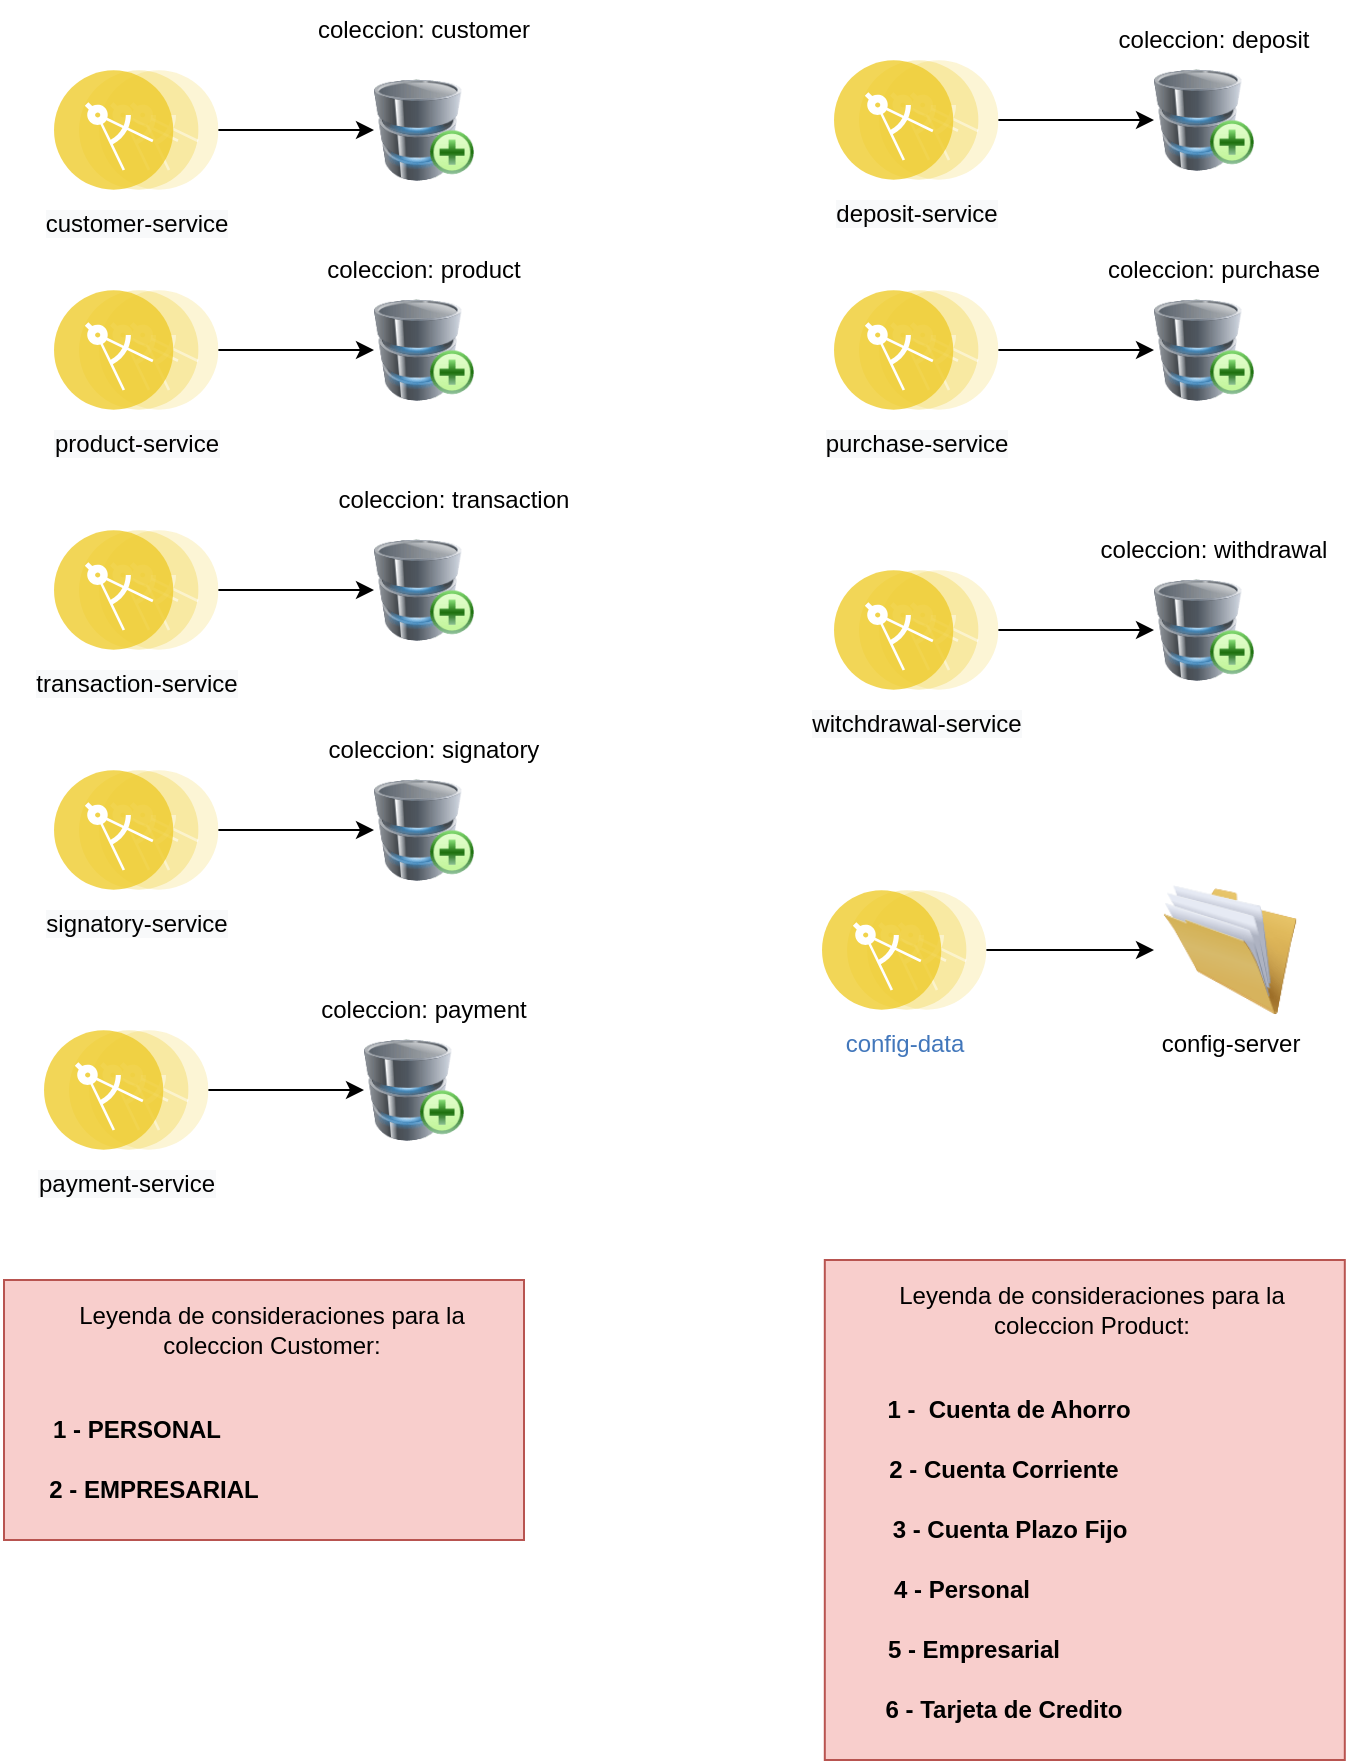 <mxfile version="19.0.3" type="device"><diagram id="LM8OWtnbb5HLkewRygBx" name="Diagrama - Proyecto 1"><mxGraphModel dx="1043" dy="719" grid="1" gridSize="10" guides="1" tooltips="1" connect="1" arrows="1" fold="1" page="1" pageScale="1" pageWidth="827" pageHeight="1169" math="0" shadow="0"><root><mxCell id="0"/><mxCell id="1" parent="0"/><mxCell id="nZh3GTiwbaV3v1Xgiu4z-1" value="" style="image;html=1;image=img/lib/clip_art/computers/Database_Add_128x128.png" vertex="1" parent="1"><mxGeometry x="245" y="70" width="50" height="70" as="geometry"/></mxCell><mxCell id="nZh3GTiwbaV3v1Xgiu4z-4" value="coleccion: customer" style="text;html=1;strokeColor=none;fillColor=none;align=center;verticalAlign=middle;whiteSpace=wrap;rounded=0;" vertex="1" parent="1"><mxGeometry x="200" y="40" width="140" height="30" as="geometry"/></mxCell><mxCell id="nZh3GTiwbaV3v1Xgiu4z-6" value="" style="image;html=1;image=img/lib/clip_art/computers/Database_Add_128x128.png" vertex="1" parent="1"><mxGeometry x="245" y="180" width="50" height="70" as="geometry"/></mxCell><mxCell id="nZh3GTiwbaV3v1Xgiu4z-8" value="coleccion: product" style="text;html=1;strokeColor=none;fillColor=none;align=center;verticalAlign=middle;whiteSpace=wrap;rounded=0;" vertex="1" parent="1"><mxGeometry x="200" y="160" width="140" height="30" as="geometry"/></mxCell><mxCell id="nZh3GTiwbaV3v1Xgiu4z-10" value="" style="image;html=1;image=img/lib/clip_art/computers/Database_Add_128x128.png" vertex="1" parent="1"><mxGeometry x="245" y="300" width="50" height="70" as="geometry"/></mxCell><mxCell id="nZh3GTiwbaV3v1Xgiu4z-12" value="coleccion: transaction" style="text;html=1;strokeColor=none;fillColor=none;align=center;verticalAlign=middle;whiteSpace=wrap;rounded=0;" vertex="1" parent="1"><mxGeometry x="215" y="275" width="140" height="30" as="geometry"/></mxCell><mxCell id="nZh3GTiwbaV3v1Xgiu4z-15" style="edgeStyle=orthogonalEdgeStyle;rounded=0;orthogonalLoop=1;jettySize=auto;html=1;" edge="1" parent="1" source="nZh3GTiwbaV3v1Xgiu4z-13" target="nZh3GTiwbaV3v1Xgiu4z-1"><mxGeometry relative="1" as="geometry"/></mxCell><mxCell id="nZh3GTiwbaV3v1Xgiu4z-13" value="&lt;span style=&quot;color: rgb(0, 0, 0); background-color: rgb(248, 249, 250);&quot;&gt;customer-service&lt;/span&gt;" style="aspect=fixed;perimeter=ellipsePerimeter;html=1;align=center;shadow=0;dashed=0;fontColor=#4277BB;labelBackgroundColor=#ffffff;fontSize=12;spacingTop=3;image;image=img/lib/ibm/applications/microservice.svg;" vertex="1" parent="1"><mxGeometry x="85" y="75" width="82.2" height="60" as="geometry"/></mxCell><mxCell id="nZh3GTiwbaV3v1Xgiu4z-17" style="edgeStyle=orthogonalEdgeStyle;rounded=0;orthogonalLoop=1;jettySize=auto;html=1;entryX=0;entryY=0.5;entryDx=0;entryDy=0;" edge="1" parent="1" source="nZh3GTiwbaV3v1Xgiu4z-16" target="nZh3GTiwbaV3v1Xgiu4z-6"><mxGeometry relative="1" as="geometry"/></mxCell><mxCell id="nZh3GTiwbaV3v1Xgiu4z-16" value="&lt;span style=&quot;color: rgb(0, 0, 0); background-color: rgb(248, 249, 250);&quot;&gt;product-service&lt;/span&gt;" style="aspect=fixed;perimeter=ellipsePerimeter;html=1;align=center;shadow=0;dashed=0;fontColor=#4277BB;labelBackgroundColor=#ffffff;fontSize=12;spacingTop=3;image;image=img/lib/ibm/applications/microservice.svg;" vertex="1" parent="1"><mxGeometry x="85" y="185" width="82.2" height="60" as="geometry"/></mxCell><mxCell id="nZh3GTiwbaV3v1Xgiu4z-19" style="edgeStyle=orthogonalEdgeStyle;rounded=0;orthogonalLoop=1;jettySize=auto;html=1;" edge="1" parent="1" source="nZh3GTiwbaV3v1Xgiu4z-18" target="nZh3GTiwbaV3v1Xgiu4z-10"><mxGeometry relative="1" as="geometry"/></mxCell><mxCell id="nZh3GTiwbaV3v1Xgiu4z-18" value="&lt;span style=&quot;color: rgb(0, 0, 0); background-color: rgb(248, 249, 250);&quot;&gt;transaction-service&lt;/span&gt;" style="aspect=fixed;perimeter=ellipsePerimeter;html=1;align=center;shadow=0;dashed=0;fontColor=#4277BB;labelBackgroundColor=#ffffff;fontSize=12;spacingTop=3;image;image=img/lib/ibm/applications/microservice.svg;" vertex="1" parent="1"><mxGeometry x="85" y="305" width="82.2" height="60" as="geometry"/></mxCell><mxCell id="nZh3GTiwbaV3v1Xgiu4z-23" style="edgeStyle=orthogonalEdgeStyle;rounded=0;orthogonalLoop=1;jettySize=auto;html=1;entryX=0;entryY=0.5;entryDx=0;entryDy=0;" edge="1" parent="1" source="nZh3GTiwbaV3v1Xgiu4z-20" target="nZh3GTiwbaV3v1Xgiu4z-21"><mxGeometry relative="1" as="geometry"/></mxCell><mxCell id="nZh3GTiwbaV3v1Xgiu4z-20" value="&lt;span style=&quot;color: rgb(0, 0, 0); background-color: rgb(248, 249, 250);&quot;&gt;signatory-service&lt;/span&gt;" style="aspect=fixed;perimeter=ellipsePerimeter;html=1;align=center;shadow=0;dashed=0;fontColor=#4277BB;labelBackgroundColor=#ffffff;fontSize=12;spacingTop=3;image;image=img/lib/ibm/applications/microservice.svg;" vertex="1" parent="1"><mxGeometry x="85" y="425" width="82.2" height="60" as="geometry"/></mxCell><mxCell id="nZh3GTiwbaV3v1Xgiu4z-21" value="" style="image;html=1;image=img/lib/clip_art/computers/Database_Add_128x128.png" vertex="1" parent="1"><mxGeometry x="245" y="420" width="50" height="70" as="geometry"/></mxCell><mxCell id="nZh3GTiwbaV3v1Xgiu4z-22" value="coleccion: signatory" style="text;html=1;strokeColor=none;fillColor=none;align=center;verticalAlign=middle;whiteSpace=wrap;rounded=0;" vertex="1" parent="1"><mxGeometry x="205" y="400" width="140" height="30" as="geometry"/></mxCell><mxCell id="nZh3GTiwbaV3v1Xgiu4z-24" style="edgeStyle=orthogonalEdgeStyle;rounded=0;orthogonalLoop=1;jettySize=auto;html=1;entryX=0;entryY=0.5;entryDx=0;entryDy=0;" edge="1" parent="1" source="nZh3GTiwbaV3v1Xgiu4z-25" target="nZh3GTiwbaV3v1Xgiu4z-26"><mxGeometry relative="1" as="geometry"/></mxCell><mxCell id="nZh3GTiwbaV3v1Xgiu4z-25" value="&lt;span style=&quot;color: rgb(0, 0, 0); background-color: rgb(248, 249, 250);&quot;&gt;payment-service&lt;/span&gt;" style="aspect=fixed;perimeter=ellipsePerimeter;html=1;align=center;shadow=0;dashed=0;fontColor=#4277BB;labelBackgroundColor=#ffffff;fontSize=12;spacingTop=3;image;image=img/lib/ibm/applications/microservice.svg;" vertex="1" parent="1"><mxGeometry x="80" y="555" width="82.2" height="60" as="geometry"/></mxCell><mxCell id="nZh3GTiwbaV3v1Xgiu4z-26" value="" style="image;html=1;image=img/lib/clip_art/computers/Database_Add_128x128.png" vertex="1" parent="1"><mxGeometry x="240" y="550" width="50" height="70" as="geometry"/></mxCell><mxCell id="nZh3GTiwbaV3v1Xgiu4z-27" value="coleccion: payment" style="text;html=1;strokeColor=none;fillColor=none;align=center;verticalAlign=middle;whiteSpace=wrap;rounded=0;" vertex="1" parent="1"><mxGeometry x="200" y="530" width="140" height="30" as="geometry"/></mxCell><mxCell id="nZh3GTiwbaV3v1Xgiu4z-28" style="edgeStyle=orthogonalEdgeStyle;rounded=0;orthogonalLoop=1;jettySize=auto;html=1;entryX=0;entryY=0.5;entryDx=0;entryDy=0;" edge="1" parent="1" source="nZh3GTiwbaV3v1Xgiu4z-29" target="nZh3GTiwbaV3v1Xgiu4z-30"><mxGeometry relative="1" as="geometry"/></mxCell><mxCell id="nZh3GTiwbaV3v1Xgiu4z-29" value="&lt;span style=&quot;color: rgb(0, 0, 0); background-color: rgb(248, 249, 250);&quot;&gt;deposit-service&lt;/span&gt;" style="aspect=fixed;perimeter=ellipsePerimeter;html=1;align=center;shadow=0;dashed=0;fontColor=#4277BB;labelBackgroundColor=#ffffff;fontSize=12;spacingTop=3;image;image=img/lib/ibm/applications/microservice.svg;" vertex="1" parent="1"><mxGeometry x="475" y="70" width="82.2" height="60" as="geometry"/></mxCell><mxCell id="nZh3GTiwbaV3v1Xgiu4z-30" value="" style="image;html=1;image=img/lib/clip_art/computers/Database_Add_128x128.png" vertex="1" parent="1"><mxGeometry x="635" y="65" width="50" height="70" as="geometry"/></mxCell><mxCell id="nZh3GTiwbaV3v1Xgiu4z-31" value="coleccion: deposit" style="text;html=1;strokeColor=none;fillColor=none;align=center;verticalAlign=middle;whiteSpace=wrap;rounded=0;" vertex="1" parent="1"><mxGeometry x="595" y="45" width="140" height="30" as="geometry"/></mxCell><mxCell id="nZh3GTiwbaV3v1Xgiu4z-32" style="edgeStyle=orthogonalEdgeStyle;rounded=0;orthogonalLoop=1;jettySize=auto;html=1;entryX=0;entryY=0.5;entryDx=0;entryDy=0;" edge="1" parent="1" source="nZh3GTiwbaV3v1Xgiu4z-33" target="nZh3GTiwbaV3v1Xgiu4z-34"><mxGeometry relative="1" as="geometry"/></mxCell><mxCell id="nZh3GTiwbaV3v1Xgiu4z-33" value="&lt;span style=&quot;color: rgb(0, 0, 0); background-color: rgb(248, 249, 250);&quot;&gt;purchase-service&lt;/span&gt;" style="aspect=fixed;perimeter=ellipsePerimeter;html=1;align=center;shadow=0;dashed=0;fontColor=#4277BB;labelBackgroundColor=#ffffff;fontSize=12;spacingTop=3;image;image=img/lib/ibm/applications/microservice.svg;" vertex="1" parent="1"><mxGeometry x="475" y="185" width="82.2" height="60" as="geometry"/></mxCell><mxCell id="nZh3GTiwbaV3v1Xgiu4z-34" value="" style="image;html=1;image=img/lib/clip_art/computers/Database_Add_128x128.png" vertex="1" parent="1"><mxGeometry x="635" y="180" width="50" height="70" as="geometry"/></mxCell><mxCell id="nZh3GTiwbaV3v1Xgiu4z-35" value="coleccion: purchase" style="text;html=1;strokeColor=none;fillColor=none;align=center;verticalAlign=middle;whiteSpace=wrap;rounded=0;" vertex="1" parent="1"><mxGeometry x="595" y="160" width="140" height="30" as="geometry"/></mxCell><mxCell id="nZh3GTiwbaV3v1Xgiu4z-36" style="edgeStyle=orthogonalEdgeStyle;rounded=0;orthogonalLoop=1;jettySize=auto;html=1;entryX=0;entryY=0.5;entryDx=0;entryDy=0;" edge="1" parent="1" source="nZh3GTiwbaV3v1Xgiu4z-37" target="nZh3GTiwbaV3v1Xgiu4z-38"><mxGeometry relative="1" as="geometry"/></mxCell><mxCell id="nZh3GTiwbaV3v1Xgiu4z-37" value="&lt;span style=&quot;color: rgb(0, 0, 0); background-color: rgb(248, 249, 250);&quot;&gt;witchdrawal-service&lt;/span&gt;" style="aspect=fixed;perimeter=ellipsePerimeter;html=1;align=center;shadow=0;dashed=0;fontColor=#4277BB;labelBackgroundColor=#ffffff;fontSize=12;spacingTop=3;image;image=img/lib/ibm/applications/microservice.svg;" vertex="1" parent="1"><mxGeometry x="475" y="325" width="82.2" height="60" as="geometry"/></mxCell><mxCell id="nZh3GTiwbaV3v1Xgiu4z-38" value="" style="image;html=1;image=img/lib/clip_art/computers/Database_Add_128x128.png" vertex="1" parent="1"><mxGeometry x="635" y="320" width="50" height="70" as="geometry"/></mxCell><mxCell id="nZh3GTiwbaV3v1Xgiu4z-39" value="coleccion: withdrawal" style="text;html=1;strokeColor=none;fillColor=none;align=center;verticalAlign=middle;whiteSpace=wrap;rounded=0;" vertex="1" parent="1"><mxGeometry x="595" y="300" width="140" height="30" as="geometry"/></mxCell><mxCell id="nZh3GTiwbaV3v1Xgiu4z-40" style="edgeStyle=orthogonalEdgeStyle;rounded=0;orthogonalLoop=1;jettySize=auto;html=1;" edge="1" parent="1" source="nZh3GTiwbaV3v1Xgiu4z-41" target="nZh3GTiwbaV3v1Xgiu4z-42"><mxGeometry relative="1" as="geometry"/></mxCell><mxCell id="nZh3GTiwbaV3v1Xgiu4z-41" value="config-data" style="aspect=fixed;perimeter=ellipsePerimeter;html=1;align=center;shadow=0;dashed=0;fontColor=#4277BB;labelBackgroundColor=#ffffff;fontSize=12;spacingTop=3;image;image=img/lib/ibm/applications/microservice.svg;" vertex="1" parent="1"><mxGeometry x="469" y="485" width="82.2" height="60" as="geometry"/></mxCell><mxCell id="nZh3GTiwbaV3v1Xgiu4z-42" value="config-server" style="image;html=1;image=img/lib/clip_art/general/Full_Folder_128x128.png" vertex="1" parent="1"><mxGeometry x="635" y="482.5" width="76" height="65" as="geometry"/></mxCell><mxCell id="nZh3GTiwbaV3v1Xgiu4z-43" value="" style="rounded=0;whiteSpace=wrap;html=1;fillColor=#f8cecc;strokeColor=#b85450;" vertex="1" parent="1"><mxGeometry x="60" y="680" width="260" height="130" as="geometry"/></mxCell><mxCell id="nZh3GTiwbaV3v1Xgiu4z-44" value="Leyenda de consideraciones para la coleccion Customer:" style="text;html=1;strokeColor=none;fillColor=none;align=center;verticalAlign=middle;whiteSpace=wrap;rounded=0;" vertex="1" parent="1"><mxGeometry x="80.0" y="690" width="227.8" height="30" as="geometry"/></mxCell><mxCell id="nZh3GTiwbaV3v1Xgiu4z-45" value="1 - PERSONAL" style="text;html=1;strokeColor=none;fillColor=none;align=center;verticalAlign=middle;whiteSpace=wrap;rounded=0;fontStyle=1" vertex="1" parent="1"><mxGeometry x="58.6" y="740" width="135" height="30" as="geometry"/></mxCell><mxCell id="nZh3GTiwbaV3v1Xgiu4z-46" value="2 - EMPRESARIAL" style="text;html=1;strokeColor=none;fillColor=none;align=center;verticalAlign=middle;whiteSpace=wrap;rounded=0;fontStyle=1" vertex="1" parent="1"><mxGeometry x="65" y="770" width="140" height="30" as="geometry"/></mxCell><mxCell id="nZh3GTiwbaV3v1Xgiu4z-47" value="" style="rounded=0;whiteSpace=wrap;html=1;fillColor=#f8cecc;strokeColor=#b85450;" vertex="1" parent="1"><mxGeometry x="470.4" y="670" width="260" height="250" as="geometry"/></mxCell><mxCell id="nZh3GTiwbaV3v1Xgiu4z-48" value="Leyenda de consideraciones para la coleccion Product:" style="text;html=1;strokeColor=none;fillColor=none;align=center;verticalAlign=middle;whiteSpace=wrap;rounded=0;" vertex="1" parent="1"><mxGeometry x="490.4" y="680" width="227.8" height="30" as="geometry"/></mxCell><mxCell id="nZh3GTiwbaV3v1Xgiu4z-49" value="1 -&amp;nbsp; Cuenta de Ahorro" style="text;html=1;strokeColor=none;fillColor=none;align=center;verticalAlign=middle;whiteSpace=wrap;rounded=0;fontStyle=1" vertex="1" parent="1"><mxGeometry x="495.4" y="730" width="135" height="30" as="geometry"/></mxCell><mxCell id="nZh3GTiwbaV3v1Xgiu4z-50" value="2 - Cuenta Corriente" style="text;html=1;strokeColor=none;fillColor=none;align=center;verticalAlign=middle;whiteSpace=wrap;rounded=0;fontStyle=1" vertex="1" parent="1"><mxGeometry x="490.4" y="760" width="140" height="30" as="geometry"/></mxCell><mxCell id="nZh3GTiwbaV3v1Xgiu4z-51" value="3 - Cuenta Plazo Fijo" style="text;html=1;strokeColor=none;fillColor=none;align=center;verticalAlign=middle;whiteSpace=wrap;rounded=0;fontStyle=1" vertex="1" parent="1"><mxGeometry x="492.9" y="790" width="140" height="30" as="geometry"/></mxCell><mxCell id="nZh3GTiwbaV3v1Xgiu4z-53" value="4 - Personal" style="text;html=1;strokeColor=none;fillColor=none;align=center;verticalAlign=middle;whiteSpace=wrap;rounded=0;fontStyle=1" vertex="1" parent="1"><mxGeometry x="469" y="820" width="140" height="30" as="geometry"/></mxCell><mxCell id="nZh3GTiwbaV3v1Xgiu4z-54" value="5 - Empresarial" style="text;html=1;strokeColor=none;fillColor=none;align=center;verticalAlign=middle;whiteSpace=wrap;rounded=0;fontStyle=1" vertex="1" parent="1"><mxGeometry x="475" y="850" width="140" height="30" as="geometry"/></mxCell><mxCell id="nZh3GTiwbaV3v1Xgiu4z-55" value="6 - Tarjeta de Credito" style="text;html=1;strokeColor=none;fillColor=none;align=center;verticalAlign=middle;whiteSpace=wrap;rounded=0;fontStyle=1" vertex="1" parent="1"><mxGeometry x="490.4" y="880" width="140" height="30" as="geometry"/></mxCell></root></mxGraphModel></diagram></mxfile>